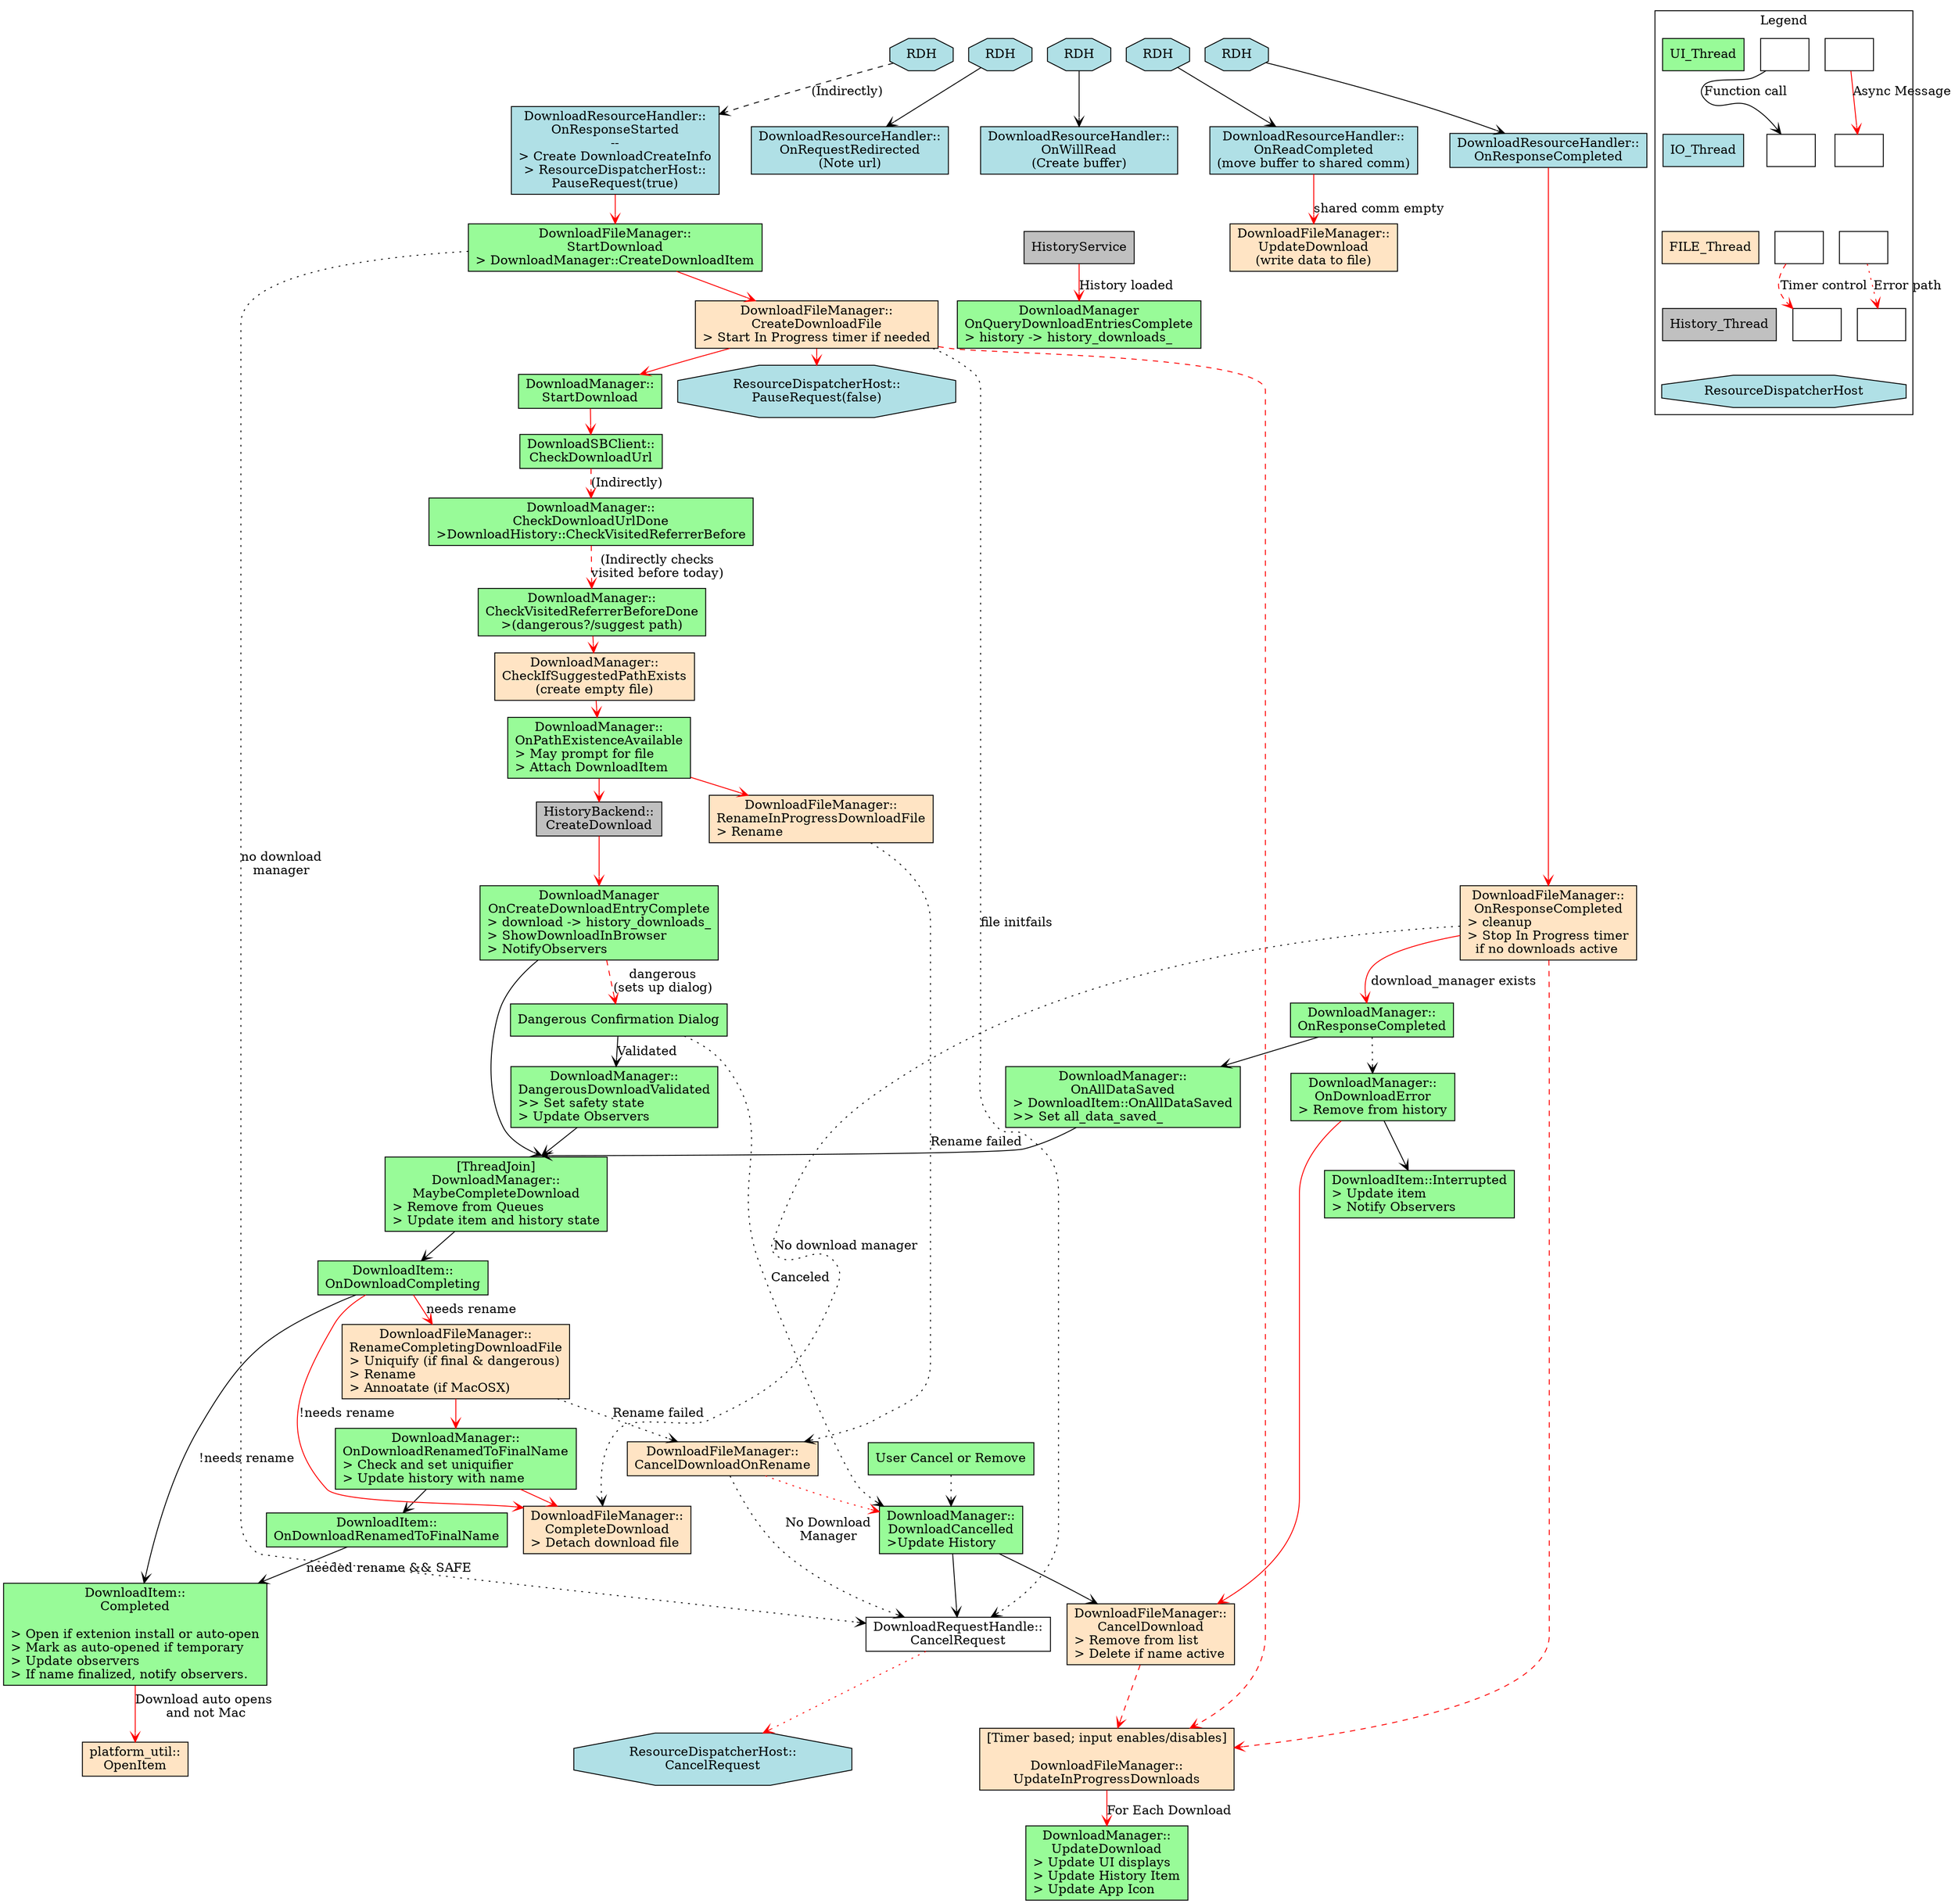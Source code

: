 // -*- backup-by-copying: t -*- 

digraph Download_Startup {
  ranksep=0.25;
  node [shape=box,style=filled];
  edge [arrowhead="vee",color=red];

  // Node naming convention:
  //	* Named by initial routine executed in box.
  // 	* That routine is named by <classabbrev>_<routinename>
  //	* Class abbreivations are:
  //		* RDH: ResourceDispatcherHost
  //		* DRH: DownloadResourceHandler
  //		* DFM: DownloadFileManager
  //		* DM: DownloadManager
  //		* HB: HistoryBackend
  //		* DI: DownloadItem
  //		* du: download_util::

  node [shape=octagon,fillcolor=powderblue];
  subgraph cluster_RDHTriggers {
    rank=same;
    color=invis;
    node [label="RDH"];
    RDH_OnResponseStarted;
    RDH_OnRequestRedirected;
    RDH_OnWillRead;
    RDH_OnReadCompleted;
    RDH_OnResponseCompleted;
  };
  RDH_CancelRequest [label="ResourceDispatcherHost::\nCancelRequest"];

  node [shape=box];

  node [fillcolor=powderblue];		// Other IO thread stuff.
  DRH_OnResponseStarted [label="DownloadResourceHandler::\nOnResponseStarted\n--\n> Create DownloadCreateInfo\n> ResourceDispatcherHost::\nPauseRequest(true)"];
  DRH_OnWillRead [style=filled, fillcolor=powderblue, label="DownloadResourceHandler::\nOnWillRead\n(Create buffer)"];
  DRH_OnRequestRedirected [label="DownloadResourceHandler::\nOnRequestRedirected\n(Note url)"];
  DRH_OnReadCompleted [label="DownloadResourceHandler::\nOnReadCompleted\n(move buffer to shared comm)"];
  DRH_OnResponseCompleted [label="DownloadResourceHandler::\nOnResponseCompleted"];

  RDH_PauseRequest [fillcolor=powderblue,style=filled, label="ResourceDispatcherHost::\nPauseRequest(false)",shape=octagon];

  node [fillcolor=palegreen];		// UI Thread
  DM_OnQueryDownloadEntriesComplete [label="DownloadManager\nOnQueryDownloadEntriesComplete\n> history -> history_downloads_\l"];
  DFM_StartDownload [label="DownloadFileManager::\nStartDownload\n> DownloadManager::CreateDownloadItem\l"];
  DM_UpdateDownload [label="DownloadManager::\nUpdateDownload\n> Update UI displays\l> Update History Item\l> Update App Icon\l"];
  DM_StartDownload [label="DownloadManager::\nStartDownload\n"];
  DM_OnPathExistenceAvailable [label="DownloadManager::\nOnPathExistenceAvailable\n> May prompt for file\l> Attach DownloadItem\l"];
  DM_OnDownloadRenamedToFinalName [label="DownloadManager::\nOnDownloadRenamedToFinalName\n> Check and set uniquifier\l> Update history with name\l"];
  DM_DownloadCancelled [label="DownloadManager::\nDownloadCancelled\n>Update History\l"];
  DI_OnDownloadRenamedToFinalName [label="DownloadItem::\nOnDownloadRenamedToFinalName"];
  DM_OnAllDataSaved [label="DownloadManager::\nOnAllDataSaved\n> DownloadItem::OnAllDataSaved\l>> Set all_data_saved_\l"];
  DM_MaybeCompleteDownload [label="[ThreadJoin]\nDownloadManager::\nMaybeCompleteDownload\n> Remove from Queues\l> Update item and history state\l"];
  DI_OnDownloadCompleting [label="DownloadItem::\nOnDownloadCompleting"];
  User_Cancel [label="User Cancel or Remove"];
  DI_Completed [label="DownloadItem::\nCompleted\n\n> Open if extenion install or auto-open\l> Mark as auto-opened if temporary\l> Update observers\l> If name finalized, notify observers.\l"];
  DM_OnCreateDownloadEntryComplete [label="DownloadManager\nOnCreateDownloadEntryComplete\n> download -> history_downloads_\l> ShowDownloadInBrowser\l> NotifyObservers\l"];
  DM_DangerousDownloadValidated [label="DownloadManager::\nDangerousDownloadValidated\n>> Set safety state\l> Update Observers\l"];
  DangerousConfirmationDialog [label="Dangerous Confirmation Dialog"];
  DSBC_CheckDownloadUrl [label="DownloadSBClient::\nCheckDownloadUrl"];
  DM_CheckDownloadUrlDone [label="DownloadManager::\nCheckDownloadUrlDone\n>DownloadHistory::CheckVisitedReferrerBefore"];
  DM_OnResponseCompleted [label="DownloadManager::\nOnResponseCompleted"];
  DM_OnDownloadError [label="DownloadManager::\nOnDownloadError\n> Remove from history\l"];
  DI_Interrupted [label="DownloadItem::Interrupted\n> Update item\l> Notify Observers\l"];

  DM_CheckVisitedReferrerBeforeDone [label="DownloadManager::\nCheckVisitedReferrerBeforeDone\n>(dangerous?/suggest path)"];

  node [fillcolor=grey];	   // History/database thread
  HistoryService [label="HistoryService"];
  HistoryBackend_CreateDownload [fillcolor=grey,label="HistoryBackend::\nCreateDownload"];
  
  node [fillcolor=bisque];	// FILE Thread
  DFM_CreateDownloadFile [label="DownloadFileManager::\nCreateDownloadFile\n> Start In Progress timer if needed\l"];
  DFM_UpdateInProgressDownloads [label="[Timer based; input enables/disables]\n\nDownloadFileManager::\nUpdateInProgressDownloads"];
  DM_CheckIfSuggestedPathExists [label="DownloadManager::\nCheckIfSuggestedPathExists\n(create empty file)"];
  DFM_UpdateDownload [label="DownloadFileManager::\nUpdateDownload\n(write data to file)"];
  DFM_OnResponseCompleted [label="DownloadFileManager::\nOnResponseCompleted\n> cleanup\l> Stop In Progress timer\l  if no downloads active\l"];
  DFM_CancelDownload [label="DownloadFileManager::\nCancelDownload\n> Remove from list\l> Delete if name active\l"];
  OpenItem [label="platform_util::\nOpenItem"];
  DFM_RenameInProgressDownloadFile [label="DownloadFileManager::\nRenameInProgressDownloadFile\n> Rename\l"];
  DFM_RenameCompletingDownloadFile [label="DownloadFileManager::\nRenameCompletingDownloadFile\n> Uniquify (if final & dangerous)\l> Rename\l> Annoatate (if MacOSX)\l"];
  DFM_CancelDownloadOnRename [label="DownloadFileManager::\nCancelDownloadOnRename\n"];
  DFM_CompleteDownload [label="DownloadFileManager::\nCompleteDownload\n> Detach download file\l"];

  node [fillcolor=white];
  DRH_CancelRequest [label="DownloadRequestHandle::\nCancelRequest"];

  // Relationships

  // Function calls
  edge [color=black];

  // 	ResourceDispatcherHost to DownloadResourceHandler
  RDH_OnResponseStarted -> DRH_OnResponseStarted [label="(Indirectly)",style=dashed];
  RDH_OnRequestRedirected -> DRH_OnRequestRedirected;
  RDH_OnWillRead -> DRH_OnWillRead;
  RDH_OnReadCompleted -> DRH_OnReadCompleted;
  RDH_OnResponseCompleted -> DRH_OnResponseCompleted;

  // Different thread pathways.
  edge [color=red];   // Will have some function calls.

  // 	Initialilization path
  DRH_OnResponseStarted -> DFM_StartDownload;
  DFM_StartDownload -> DFM_CreateDownloadFile;
  DFM_CreateDownloadFile -> DM_StartDownload;
  DM_StartDownload -> DSBC_CheckDownloadUrl;
  DSBC_CheckDownloadUrl -> DM_CheckDownloadUrlDone [label="(Indirectly)",style=dashed];
  DM_CheckDownloadUrlDone -> DM_CheckVisitedReferrerBeforeDone [label="(Indirectly checks\nvisited before today)",style=dashed];
  DM_CheckVisitedReferrerBeforeDone -> DM_CheckIfSuggestedPathExists;
  DM_CheckIfSuggestedPathExists -> DM_OnPathExistenceAvailable;
  DM_OnPathExistenceAvailable -> HistoryBackend_CreateDownload -> DM_OnCreateDownloadEntryComplete;
  DM_OnCreateDownloadEntryComplete -> DM_MaybeCompleteDownload [color=black,samehead="join"];
  DM_OnCreateDownloadEntryComplete -> DangerousConfirmationDialog [style=dashed, label="dangerous\n(sets up dialog)"];
  DFM_CreateDownloadFile -> RDH_PauseRequest;

  // 	Completion path
  DRH_OnResponseCompleted -> DFM_OnResponseCompleted;
  DFM_OnResponseCompleted -> DM_OnResponseCompleted [label="download_manager exists"];
  DM_OnResponseCompleted -> DM_OnAllDataSaved [color=black];
  DM_OnAllDataSaved -> DM_MaybeCompleteDownload [color=black,samehead="join"];


  //	Read path
  DRH_OnReadCompleted -> DFM_UpdateDownload [label="shared comm empty"];
  
  // 	Intermediate/final file renaming
  DM_OnPathExistenceAvailable -> DFM_RenameInProgressDownloadFile;
  
  //	Safe download completion path
  DM_MaybeCompleteDownload -> DI_OnDownloadCompleting [color=black];
  DI_OnDownloadCompleting -> DI_Completed [label="!needs rename",color=black];
  DI_OnDownloadCompleting -> DFM_CompleteDownload [label="!needs rename",color=red];
  DI_OnDownloadCompleting -> DFM_RenameCompletingDownloadFile [label="needs rename"];
  DFM_RenameCompletingDownloadFile -> DM_OnDownloadRenamedToFinalName;
  DM_OnDownloadRenamedToFinalName -> DFM_CompleteDownload [color=red];
  DM_OnDownloadRenamedToFinalName -> DI_OnDownloadRenamedToFinalName [color=black];
  DI_OnDownloadRenamedToFinalName -> DI_Completed [color=black,label="needed rename && SAFE"];
  DI_Completed -> OpenItem [label="Download auto opens\n and not Mac"];

  // 	Dangerous download completion path
  DangerousConfirmationDialog -> DM_DangerousDownloadValidated [label="Validated",color=black];
  DM_DangerousDownloadValidated -> DM_MaybeCompleteDownload [color=black,samehead="join"];

  // 	History Initialization
  HistoryService -> DM_OnQueryDownloadEntriesComplete [label="History loaded"];

  // 	Error pathways
  edge [style=dotted];
  DFM_StartDownload -> DRH_CancelRequest [label="no download\nmanager",color=black];
  DFM_CreateDownloadFile -> DRH_CancelRequest [label="file init\fails",color=black];
  User_Cancel -> DM_DownloadCancelled [color=black];
  DangerousConfirmationDialog -> DM_DownloadCancelled [label="Canceled",color=black];
  DFM_RenameInProgressDownloadFile -> DFM_CancelDownloadOnRename [color=black, label="Rename failed"];
  DFM_CancelDownloadOnRename -> DM_DownloadCancelled [color=red];
  DFM_CancelDownloadOnRename -> DRH_CancelRequest [label="No Download\nManager",color=black];
  DFM_RenameCompletingDownloadFile -> DFM_CancelDownloadOnRename [color=black,label="Rename failed"];
  DFM_OnResponseCompleted -> DFM_CompleteDownload [color=black,weight=0,label="No download manager"];
  DRH_CancelRequest -> RDH_CancelRequest;
  DM_OnResponseCompleted -> DM_OnDownloadError [color=black];

  edge [style=solid,color=black];
  DM_DownloadCancelled -> DRH_CancelRequest;
  DM_DownloadCancelled -> DFM_CancelDownload;
  DM_OnDownloadError -> DI_Interrupted;
  DM_OnDownloadError -> DFM_CancelDownload [color=red];

  //	Timer control
  edge [style=dashed,color=red];
  DFM_CreateDownloadFile -> DFM_UpdateInProgressDownloads;
  DFM_OnResponseCompleted -> DFM_UpdateInProgressDownloads;
  DFM_CancelDownload -> DFM_UpdateInProgressDownloads;
  DFM_UpdateInProgressDownloads -> DM_UpdateDownload [label="For Each Download",style=solid];

  // Layout control
  edge [style=invis];
  DRH_OnWillRead -> HistoryService;
  DRH_OnResponseStarted -> DRH_OnRequestRedirected -> DRH_OnWillRead -> DRH_OnReadCompleted -> DRH_OnResponseCompleted;

  subgraph cluster_cancel_pathway {
    color=invis;
    DRH_CancelRequest;
    DFM_CancelDownload;
    DM_DownloadCancelled;
    User_Cancel;
    DFM_UpdateInProgressDownloads;
  };

  subgraph drh {
    rank=same;
    DRH_OnResponseStarted;
    DRH_OnResponseCompleted;
    DRH_OnRequestRedirected;
    DRH_OnWillRead;
    DRH_OnReadCompleted;
  };

  subgraph cluster_legend {
    label="Legend";
    edge [style=normal];
    blank1 [label="",style=filled,fillcolor=white];
    blank2 [label="",style=filled,fillcolor=white];
    blank3 [label="",style=filled,fillcolor=white];
    blank4 [label="",style=filled,fillcolor=white];
    blank5 [label="",style=filled,fillcolor=white];
    blank6 [label="",style=filled,fillcolor=white];
    blank7 [label="",style=filled,fillcolor=white];
    blank8 [label="",style=filled,fillcolor=white];
    UI_Thread [style=filled,fillcolor=palegreen];		  
    IO_Thread [style=filled, fillcolor=powderblue];
    blank3->blank4 [color=black,label="Function call"]
    blank1 -> blank2 [color=red,label="Async Message"];
    blank2->blank5 [color=invis];
    blank4->blank7 [color=invis];
    blank5->blank6 [color=red,style=dotted,label="Error path"];
    blank7->blank8 [color=red,style=dashed,label="Timer control"]
    FILE_Thread [style=filled, fillcolor=bisque];
    History_Thread [style=filled, fillcolor=grey];
    ResourceDispatcherHost [shape=octagon,style=filled,fillcolor=powderblue];
    UI_Thread -> IO_Thread -> FILE_Thread -> History_Thread -> ResourceDispatcherHost  [style=invis,weight=10];
  };
}

